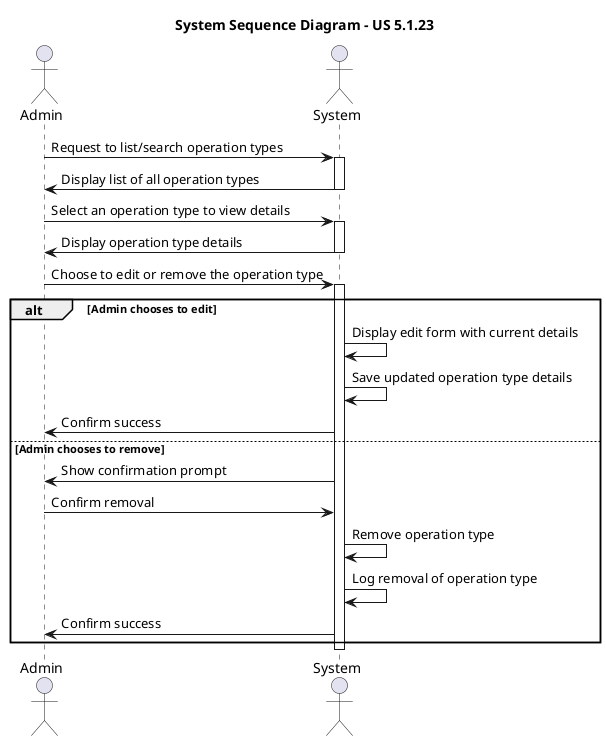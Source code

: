 @startuml ssd
title System Sequence Diagram - US 5.1.23 

actor Admin
actor System

Admin -> System: Request to list/search operation types
activate System
System -> Admin: Display list of all operation types
deactivate System
Admin -> System: Select an operation type to view details
activate System
System -> Admin: Display operation type details 
deactivate System
Admin -> System: Choose to edit or remove the operation type
activate System
alt Admin chooses to edit
    System -> System: Display edit form with current details
    System -> System: Save updated operation type details
    System -> Admin: Confirm success 
else Admin chooses to remove
    System -> Admin: Show confirmation prompt
    Admin -> System: Confirm removal
    System -> System: Remove operation type
    System -> System: Log removal of operation type
    System -> Admin: Confirm success
end
deactivate System
@enduml
